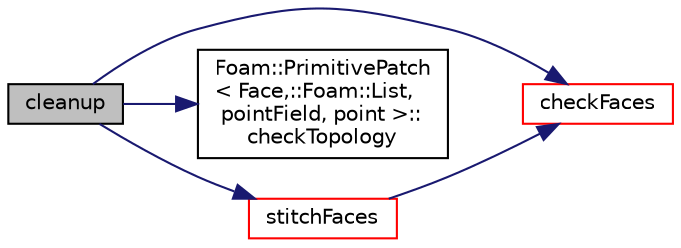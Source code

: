 digraph "cleanup"
{
  bgcolor="transparent";
  edge [fontname="Helvetica",fontsize="10",labelfontname="Helvetica",labelfontsize="10"];
  node [fontname="Helvetica",fontsize="10",shape=record];
  rankdir="LR";
  Node1 [label="cleanup",height=0.2,width=0.4,color="black", fillcolor="grey75", style="filled", fontcolor="black"];
  Node1 -> Node2 [color="midnightblue",fontsize="10",style="solid",fontname="Helvetica"];
  Node2 [label="checkFaces",height=0.2,width=0.4,color="red",URL="$a01496.html#ae4ce07c4d2cbf5ac3acf9c17756ebb4c"];
  Node1 -> Node3 [color="midnightblue",fontsize="10",style="solid",fontname="Helvetica"];
  Node3 [label="Foam::PrimitivePatch\l\< Face,::Foam::List,\l pointField, point \>::\lcheckTopology",height=0.2,width=0.4,color="black",URL="$a02010.html#a0579e0d0a6156734bbeb72cfd7a94c9d",tooltip="Check surface formed by patch for manifoldness (see above). "];
  Node1 -> Node4 [color="midnightblue",fontsize="10",style="solid",fontname="Helvetica"];
  Node4 [label="stitchFaces",height=0.2,width=0.4,color="red",URL="$a01496.html#ada64739e841899f3172e20a98843c6ae"];
  Node4 -> Node2 [color="midnightblue",fontsize="10",style="solid",fontname="Helvetica"];
}

